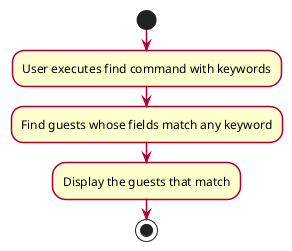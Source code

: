 @startuml
skinparam activity {
    ArrowColor #A80036
    BackgroundColor #FEFECE
    BorderColor #A80036
    BorderThickness 1.5
}
start
:User executes find command with keywords;
:Find guests whose fields match any keyword;
:Display the guests that match;
stop

@enduml

